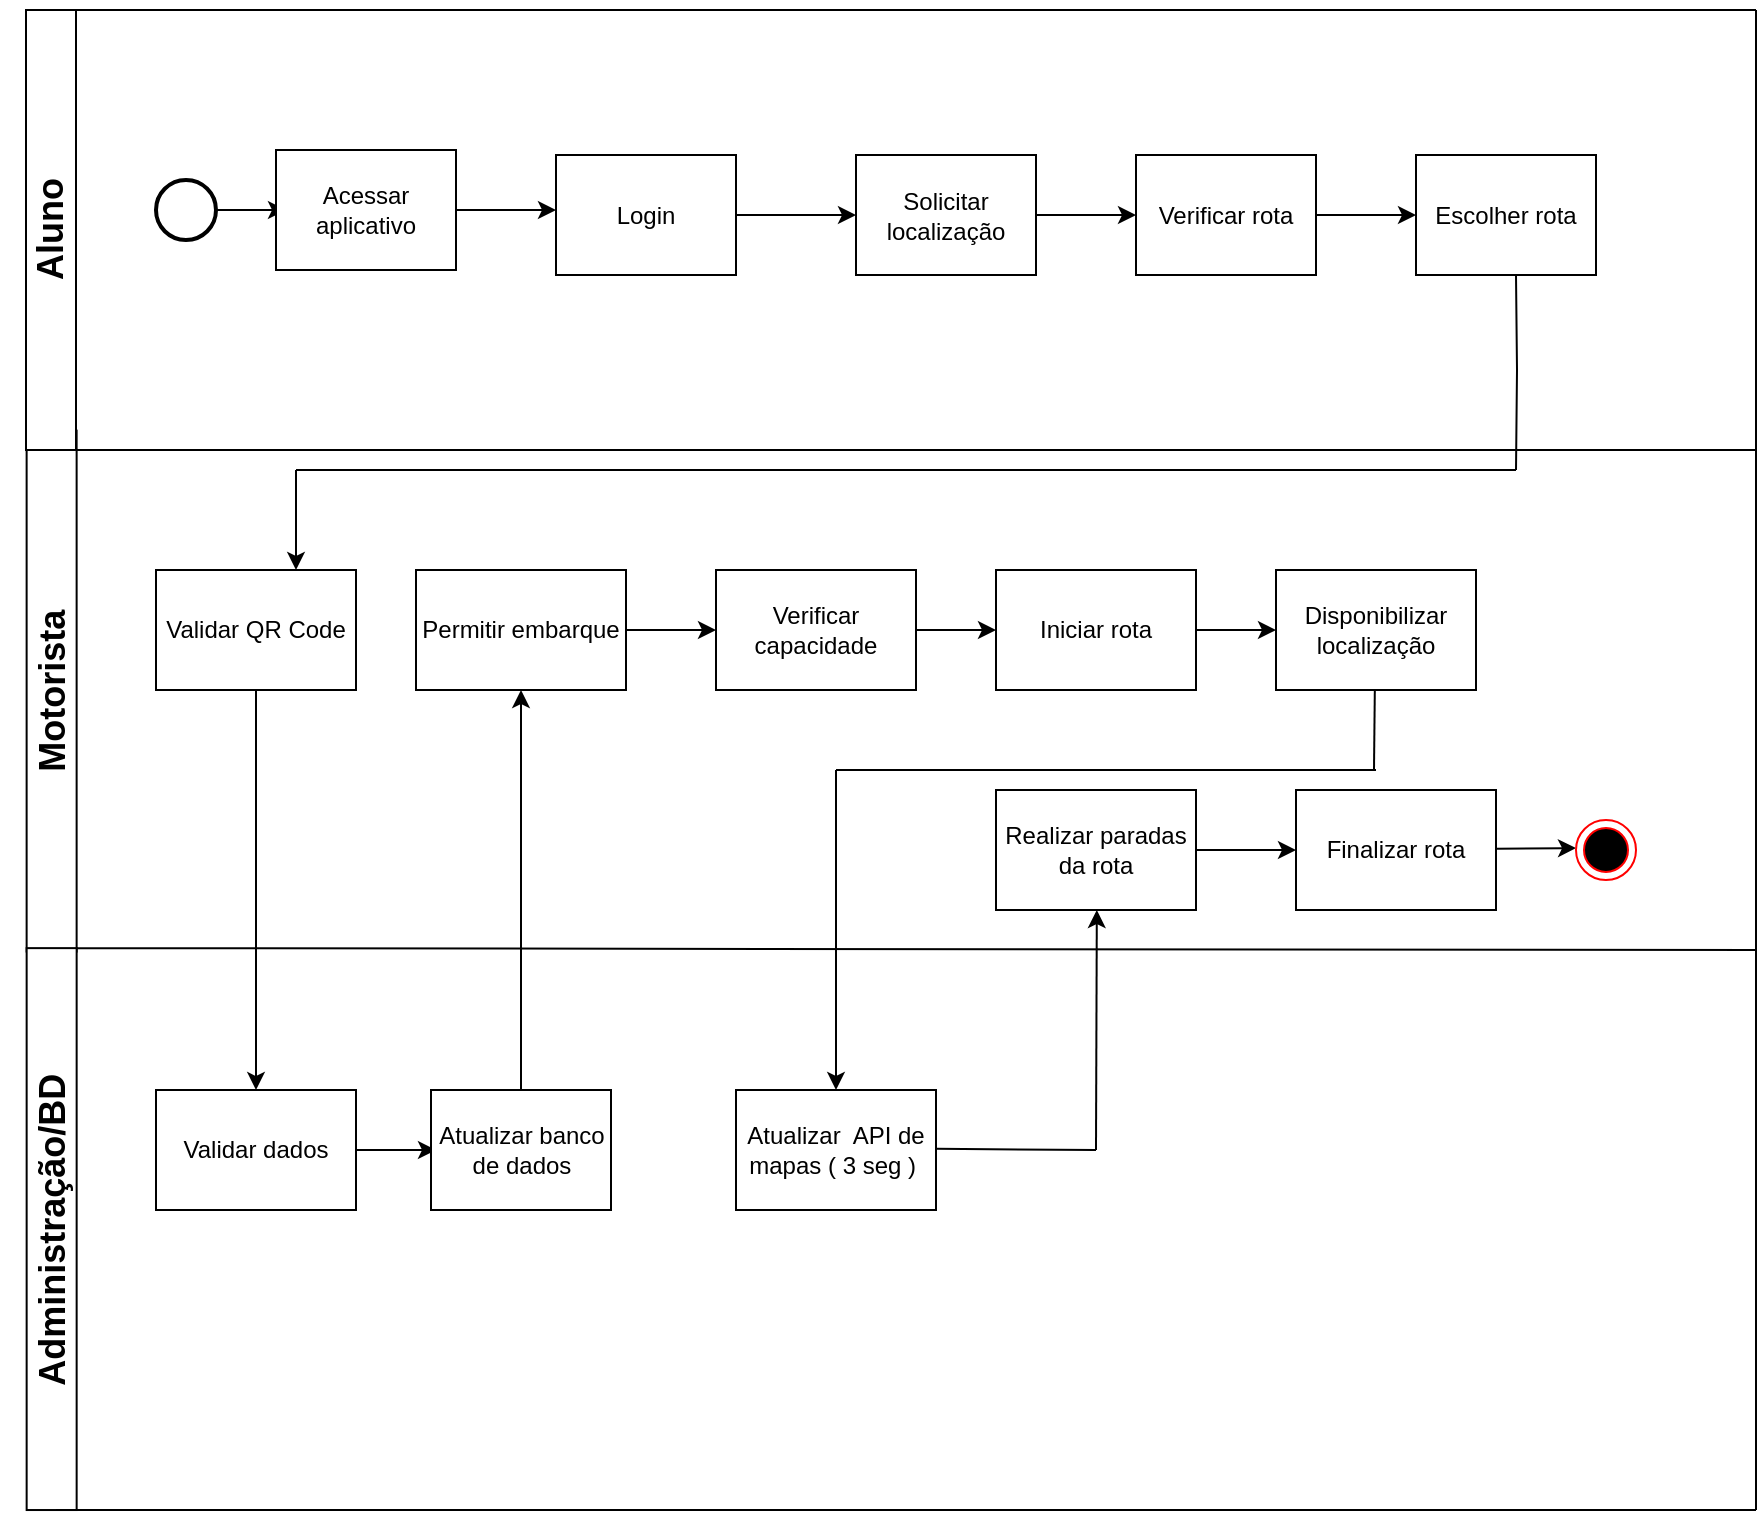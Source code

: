 <mxfile version="27.0.4">
  <diagram id="C5RBs43oDa-KdzZeNtuy" name="Page-1">
    <mxGraphModel dx="1771" dy="820" grid="1" gridSize="10" guides="1" tooltips="1" connect="1" arrows="1" fold="1" page="1" pageScale="1" pageWidth="827" pageHeight="1169" math="0" shadow="0">
      <root>
        <mxCell id="WIyWlLk6GJQsqaUBKTNV-0" />
        <mxCell id="WIyWlLk6GJQsqaUBKTNV-1" parent="WIyWlLk6GJQsqaUBKTNV-0" />
        <mxCell id="Kz-h3ll6QVOeyuXCkkza-0" value="&lt;h2&gt;&lt;br&gt;&lt;/h2&gt;" style="text;html=1;align=center;verticalAlign=middle;whiteSpace=wrap;rounded=0;rotation=-90;" vertex="1" parent="WIyWlLk6GJQsqaUBKTNV-1">
          <mxGeometry x="-50" y="70" width="170" height="40" as="geometry" />
        </mxCell>
        <mxCell id="Kz-h3ll6QVOeyuXCkkza-2" value="&lt;h2&gt;Motorista&lt;/h2&gt;" style="html=1;whiteSpace=wrap;rotation=-90;" vertex="1" parent="WIyWlLk6GJQsqaUBKTNV-1">
          <mxGeometry x="-102.42" y="338.04" width="260.47" height="25" as="geometry" />
        </mxCell>
        <mxCell id="Kz-h3ll6QVOeyuXCkkza-3" value="&lt;h2&gt;Aluno&lt;/h2&gt;" style="html=1;whiteSpace=wrap;rotation=-90;" vertex="1" parent="WIyWlLk6GJQsqaUBKTNV-1">
          <mxGeometry x="-82.5" y="107.5" width="220" height="25" as="geometry" />
        </mxCell>
        <mxCell id="Kz-h3ll6QVOeyuXCkkza-7" style="edgeStyle=orthogonalEdgeStyle;rounded=0;orthogonalLoop=1;jettySize=auto;html=1;exitX=1;exitY=0.5;exitDx=0;exitDy=0;exitPerimeter=0;" edge="1" parent="WIyWlLk6GJQsqaUBKTNV-1" source="Kz-h3ll6QVOeyuXCkkza-6">
          <mxGeometry relative="1" as="geometry">
            <mxPoint x="145" y="110.5" as="targetPoint" />
          </mxGeometry>
        </mxCell>
        <mxCell id="Kz-h3ll6QVOeyuXCkkza-6" value="" style="strokeWidth=2;html=1;shape=mxgraph.flowchart.start_2;whiteSpace=wrap;" vertex="1" parent="WIyWlLk6GJQsqaUBKTNV-1">
          <mxGeometry x="80" y="95" width="30" height="30" as="geometry" />
        </mxCell>
        <mxCell id="Kz-h3ll6QVOeyuXCkkza-10" style="edgeStyle=orthogonalEdgeStyle;rounded=0;orthogonalLoop=1;jettySize=auto;html=1;exitX=1;exitY=0.5;exitDx=0;exitDy=0;" edge="1" parent="WIyWlLk6GJQsqaUBKTNV-1" source="Kz-h3ll6QVOeyuXCkkza-9">
          <mxGeometry relative="1" as="geometry">
            <mxPoint x="280" y="110" as="targetPoint" />
          </mxGeometry>
        </mxCell>
        <mxCell id="Kz-h3ll6QVOeyuXCkkza-9" value="Acessar aplicativo" style="rounded=0;whiteSpace=wrap;html=1;" vertex="1" parent="WIyWlLk6GJQsqaUBKTNV-1">
          <mxGeometry x="140" y="80" width="90" height="60" as="geometry" />
        </mxCell>
        <mxCell id="Kz-h3ll6QVOeyuXCkkza-12" value="Acessar aplicativo" style="rounded=0;whiteSpace=wrap;html=1;" vertex="1" parent="WIyWlLk6GJQsqaUBKTNV-1">
          <mxGeometry x="140" y="80" width="90" height="60" as="geometry" />
        </mxCell>
        <mxCell id="Kz-h3ll6QVOeyuXCkkza-19" style="edgeStyle=orthogonalEdgeStyle;rounded=0;orthogonalLoop=1;jettySize=auto;html=1;" edge="1" parent="WIyWlLk6GJQsqaUBKTNV-1" source="Kz-h3ll6QVOeyuXCkkza-13">
          <mxGeometry relative="1" as="geometry">
            <mxPoint x="430" y="112.5" as="targetPoint" />
          </mxGeometry>
        </mxCell>
        <mxCell id="Kz-h3ll6QVOeyuXCkkza-13" value="Login" style="rounded=0;whiteSpace=wrap;html=1;" vertex="1" parent="WIyWlLk6GJQsqaUBKTNV-1">
          <mxGeometry x="280" y="82.5" width="90" height="60" as="geometry" />
        </mxCell>
        <mxCell id="Kz-h3ll6QVOeyuXCkkza-23" style="edgeStyle=orthogonalEdgeStyle;rounded=0;orthogonalLoop=1;jettySize=auto;html=1;" edge="1" parent="WIyWlLk6GJQsqaUBKTNV-1" source="Kz-h3ll6QVOeyuXCkkza-20">
          <mxGeometry relative="1" as="geometry">
            <mxPoint x="570" y="112.5" as="targetPoint" />
          </mxGeometry>
        </mxCell>
        <mxCell id="Kz-h3ll6QVOeyuXCkkza-20" value="Solicitar localização" style="rounded=0;whiteSpace=wrap;html=1;" vertex="1" parent="WIyWlLk6GJQsqaUBKTNV-1">
          <mxGeometry x="430" y="82.5" width="90" height="60" as="geometry" />
        </mxCell>
        <mxCell id="Kz-h3ll6QVOeyuXCkkza-26" style="edgeStyle=orthogonalEdgeStyle;rounded=0;orthogonalLoop=1;jettySize=auto;html=1;" edge="1" parent="WIyWlLk6GJQsqaUBKTNV-1" source="Kz-h3ll6QVOeyuXCkkza-24">
          <mxGeometry relative="1" as="geometry">
            <mxPoint x="710" y="112.5" as="targetPoint" />
          </mxGeometry>
        </mxCell>
        <mxCell id="Kz-h3ll6QVOeyuXCkkza-24" value="Verificar rota" style="rounded=0;whiteSpace=wrap;html=1;" vertex="1" parent="WIyWlLk6GJQsqaUBKTNV-1">
          <mxGeometry x="570" y="82.5" width="90" height="60" as="geometry" />
        </mxCell>
        <mxCell id="Kz-h3ll6QVOeyuXCkkza-27" value="Escolher rota" style="rounded=0;whiteSpace=wrap;html=1;" vertex="1" parent="WIyWlLk6GJQsqaUBKTNV-1">
          <mxGeometry x="710" y="82.5" width="90" height="60" as="geometry" />
        </mxCell>
        <mxCell id="Kz-h3ll6QVOeyuXCkkza-40" value="" style="endArrow=none;html=1;rounded=0;" edge="1" parent="WIyWlLk6GJQsqaUBKTNV-1">
          <mxGeometry width="50" height="50" relative="1" as="geometry">
            <mxPoint x="760" y="240" as="sourcePoint" />
            <mxPoint x="760" y="142.5" as="targetPoint" />
            <Array as="points">
              <mxPoint x="760.5" y="190" />
            </Array>
          </mxGeometry>
        </mxCell>
        <mxCell id="Kz-h3ll6QVOeyuXCkkza-45" value="" style="endArrow=none;html=1;rounded=0;" edge="1" parent="WIyWlLk6GJQsqaUBKTNV-1">
          <mxGeometry width="50" height="50" relative="1" as="geometry">
            <mxPoint x="150" y="240" as="sourcePoint" />
            <mxPoint x="760" y="240" as="targetPoint" />
          </mxGeometry>
        </mxCell>
        <mxCell id="Kz-h3ll6QVOeyuXCkkza-49" value="" style="endArrow=classic;html=1;rounded=0;" edge="1" parent="WIyWlLk6GJQsqaUBKTNV-1">
          <mxGeometry width="50" height="50" relative="1" as="geometry">
            <mxPoint x="150" y="240" as="sourcePoint" />
            <mxPoint x="150" y="290" as="targetPoint" />
          </mxGeometry>
        </mxCell>
        <mxCell id="Kz-h3ll6QVOeyuXCkkza-67" style="edgeStyle=orthogonalEdgeStyle;rounded=0;orthogonalLoop=1;jettySize=auto;html=1;entryX=0.5;entryY=0;entryDx=0;entryDy=0;" edge="1" parent="WIyWlLk6GJQsqaUBKTNV-1" source="Kz-h3ll6QVOeyuXCkkza-50" target="Kz-h3ll6QVOeyuXCkkza-55">
          <mxGeometry relative="1" as="geometry" />
        </mxCell>
        <mxCell id="Kz-h3ll6QVOeyuXCkkza-50" value="Validar QR Code" style="rounded=0;whiteSpace=wrap;html=1;" vertex="1" parent="WIyWlLk6GJQsqaUBKTNV-1">
          <mxGeometry x="80" y="290" width="100" height="60" as="geometry" />
        </mxCell>
        <mxCell id="Kz-h3ll6QVOeyuXCkkza-53" value="&lt;h2&gt;Administração/BD&lt;/h2&gt;" style="html=1;whiteSpace=wrap;rotation=-90;" vertex="1" parent="WIyWlLk6GJQsqaUBKTNV-1">
          <mxGeometry x="-112.65" y="607.04" width="280.95" height="25" as="geometry" />
        </mxCell>
        <mxCell id="Kz-h3ll6QVOeyuXCkkza-56" style="edgeStyle=orthogonalEdgeStyle;rounded=0;orthogonalLoop=1;jettySize=auto;html=1;exitX=1;exitY=0.5;exitDx=0;exitDy=0;" edge="1" parent="WIyWlLk6GJQsqaUBKTNV-1" source="Kz-h3ll6QVOeyuXCkkza-55">
          <mxGeometry relative="1" as="geometry">
            <mxPoint x="220" y="580" as="targetPoint" />
          </mxGeometry>
        </mxCell>
        <mxCell id="Kz-h3ll6QVOeyuXCkkza-55" value="Validar dados" style="rounded=0;whiteSpace=wrap;html=1;" vertex="1" parent="WIyWlLk6GJQsqaUBKTNV-1">
          <mxGeometry x="80" y="550" width="100" height="60" as="geometry" />
        </mxCell>
        <mxCell id="Kz-h3ll6QVOeyuXCkkza-69" style="edgeStyle=orthogonalEdgeStyle;rounded=0;orthogonalLoop=1;jettySize=auto;html=1;entryX=0.5;entryY=1;entryDx=0;entryDy=0;" edge="1" parent="WIyWlLk6GJQsqaUBKTNV-1" source="Kz-h3ll6QVOeyuXCkkza-57" target="Kz-h3ll6QVOeyuXCkkza-60">
          <mxGeometry relative="1" as="geometry" />
        </mxCell>
        <mxCell id="Kz-h3ll6QVOeyuXCkkza-57" value="Atualizar banco de dados" style="rounded=0;whiteSpace=wrap;html=1;" vertex="1" parent="WIyWlLk6GJQsqaUBKTNV-1">
          <mxGeometry x="217.5" y="550" width="90" height="60" as="geometry" />
        </mxCell>
        <mxCell id="Kz-h3ll6QVOeyuXCkkza-61" style="edgeStyle=orthogonalEdgeStyle;rounded=0;orthogonalLoop=1;jettySize=auto;html=1;" edge="1" parent="WIyWlLk6GJQsqaUBKTNV-1" source="Kz-h3ll6QVOeyuXCkkza-60">
          <mxGeometry relative="1" as="geometry">
            <mxPoint x="360" y="320" as="targetPoint" />
          </mxGeometry>
        </mxCell>
        <mxCell id="Kz-h3ll6QVOeyuXCkkza-60" value="Permitir embarque" style="rounded=0;whiteSpace=wrap;html=1;" vertex="1" parent="WIyWlLk6GJQsqaUBKTNV-1">
          <mxGeometry x="210" y="290" width="105" height="60" as="geometry" />
        </mxCell>
        <mxCell id="Kz-h3ll6QVOeyuXCkkza-64" style="edgeStyle=orthogonalEdgeStyle;rounded=0;orthogonalLoop=1;jettySize=auto;html=1;" edge="1" parent="WIyWlLk6GJQsqaUBKTNV-1" source="Kz-h3ll6QVOeyuXCkkza-62">
          <mxGeometry relative="1" as="geometry">
            <mxPoint x="500" y="320" as="targetPoint" />
          </mxGeometry>
        </mxCell>
        <mxCell id="Kz-h3ll6QVOeyuXCkkza-62" value="Verificar capacidade" style="rounded=0;whiteSpace=wrap;html=1;" vertex="1" parent="WIyWlLk6GJQsqaUBKTNV-1">
          <mxGeometry x="360" y="290" width="100" height="60" as="geometry" />
        </mxCell>
        <mxCell id="Kz-h3ll6QVOeyuXCkkza-71" style="edgeStyle=orthogonalEdgeStyle;rounded=0;orthogonalLoop=1;jettySize=auto;html=1;" edge="1" parent="WIyWlLk6GJQsqaUBKTNV-1" source="Kz-h3ll6QVOeyuXCkkza-65">
          <mxGeometry relative="1" as="geometry">
            <mxPoint x="640" y="320" as="targetPoint" />
          </mxGeometry>
        </mxCell>
        <mxCell id="Kz-h3ll6QVOeyuXCkkza-65" value="Iniciar rota" style="rounded=0;whiteSpace=wrap;html=1;" vertex="1" parent="WIyWlLk6GJQsqaUBKTNV-1">
          <mxGeometry x="500" y="290" width="100" height="60" as="geometry" />
        </mxCell>
        <mxCell id="Kz-h3ll6QVOeyuXCkkza-72" value="Disponibilizar localização" style="rounded=0;whiteSpace=wrap;html=1;" vertex="1" parent="WIyWlLk6GJQsqaUBKTNV-1">
          <mxGeometry x="640" y="290" width="100" height="60" as="geometry" />
        </mxCell>
        <mxCell id="Kz-h3ll6QVOeyuXCkkza-74" value="Atualizar&amp;nbsp; API de mapas ( 3 seg )&amp;nbsp;" style="rounded=0;whiteSpace=wrap;html=1;" vertex="1" parent="WIyWlLk6GJQsqaUBKTNV-1">
          <mxGeometry x="370" y="550" width="100" height="60" as="geometry" />
        </mxCell>
        <mxCell id="Kz-h3ll6QVOeyuXCkkza-80" value="" style="endArrow=classic;html=1;rounded=0;" edge="1" parent="WIyWlLk6GJQsqaUBKTNV-1">
          <mxGeometry width="50" height="50" relative="1" as="geometry">
            <mxPoint x="420" y="390" as="sourcePoint" />
            <mxPoint x="420" y="550" as="targetPoint" />
          </mxGeometry>
        </mxCell>
        <mxCell id="Kz-h3ll6QVOeyuXCkkza-83" value="" style="endArrow=none;html=1;rounded=0;" edge="1" parent="WIyWlLk6GJQsqaUBKTNV-1">
          <mxGeometry width="50" height="50" relative="1" as="geometry">
            <mxPoint x="689" y="390" as="sourcePoint" />
            <mxPoint x="689.41" y="350" as="targetPoint" />
          </mxGeometry>
        </mxCell>
        <mxCell id="Kz-h3ll6QVOeyuXCkkza-84" value="" style="endArrow=none;html=1;rounded=0;" edge="1" parent="WIyWlLk6GJQsqaUBKTNV-1">
          <mxGeometry width="50" height="50" relative="1" as="geometry">
            <mxPoint x="420" y="390" as="sourcePoint" />
            <mxPoint x="690" y="390" as="targetPoint" />
          </mxGeometry>
        </mxCell>
        <mxCell id="Kz-h3ll6QVOeyuXCkkza-86" value="" style="endArrow=none;html=1;rounded=0;" edge="1" parent="WIyWlLk6GJQsqaUBKTNV-1">
          <mxGeometry width="50" height="50" relative="1" as="geometry">
            <mxPoint x="470" y="579.41" as="sourcePoint" />
            <mxPoint x="550" y="580" as="targetPoint" />
          </mxGeometry>
        </mxCell>
        <mxCell id="Kz-h3ll6QVOeyuXCkkza-90" style="edgeStyle=orthogonalEdgeStyle;rounded=0;orthogonalLoop=1;jettySize=auto;html=1;" edge="1" parent="WIyWlLk6GJQsqaUBKTNV-1" source="Kz-h3ll6QVOeyuXCkkza-87">
          <mxGeometry relative="1" as="geometry">
            <mxPoint x="650" y="430" as="targetPoint" />
          </mxGeometry>
        </mxCell>
        <mxCell id="Kz-h3ll6QVOeyuXCkkza-87" value="Realizar paradas da rota" style="rounded=0;whiteSpace=wrap;html=1;" vertex="1" parent="WIyWlLk6GJQsqaUBKTNV-1">
          <mxGeometry x="500" y="400" width="100" height="60" as="geometry" />
        </mxCell>
        <mxCell id="Kz-h3ll6QVOeyuXCkkza-89" value="" style="endArrow=classic;html=1;rounded=0;" edge="1" parent="WIyWlLk6GJQsqaUBKTNV-1">
          <mxGeometry width="50" height="50" relative="1" as="geometry">
            <mxPoint x="550" y="580" as="sourcePoint" />
            <mxPoint x="550.41" y="460" as="targetPoint" />
          </mxGeometry>
        </mxCell>
        <mxCell id="Kz-h3ll6QVOeyuXCkkza-91" value="Finalizar rota" style="rounded=0;whiteSpace=wrap;html=1;" vertex="1" parent="WIyWlLk6GJQsqaUBKTNV-1">
          <mxGeometry x="650" y="400" width="100" height="60" as="geometry" />
        </mxCell>
        <mxCell id="Kz-h3ll6QVOeyuXCkkza-92" value="" style="endArrow=classic;html=1;rounded=0;" edge="1" parent="WIyWlLk6GJQsqaUBKTNV-1">
          <mxGeometry width="50" height="50" relative="1" as="geometry">
            <mxPoint x="750" y="429.41" as="sourcePoint" />
            <mxPoint x="790" y="429" as="targetPoint" />
          </mxGeometry>
        </mxCell>
        <mxCell id="Kz-h3ll6QVOeyuXCkkza-93" value="" style="ellipse;html=1;shape=endState;fillColor=#000000;strokeColor=#ff0000;" vertex="1" parent="WIyWlLk6GJQsqaUBKTNV-1">
          <mxGeometry x="790" y="415" width="30" height="30" as="geometry" />
        </mxCell>
        <mxCell id="Kz-h3ll6QVOeyuXCkkza-94" value="" style="endArrow=none;html=1;rounded=0;" edge="1" parent="WIyWlLk6GJQsqaUBKTNV-1">
          <mxGeometry width="50" height="50" relative="1" as="geometry">
            <mxPoint x="30" y="230" as="sourcePoint" />
            <mxPoint x="880" y="230" as="targetPoint" />
          </mxGeometry>
        </mxCell>
        <mxCell id="Kz-h3ll6QVOeyuXCkkza-95" value="" style="endArrow=none;html=1;rounded=0;" edge="1" parent="WIyWlLk6GJQsqaUBKTNV-1">
          <mxGeometry width="50" height="50" relative="1" as="geometry">
            <mxPoint x="35" y="10" as="sourcePoint" />
            <mxPoint x="880" y="10" as="targetPoint" />
          </mxGeometry>
        </mxCell>
        <mxCell id="Kz-h3ll6QVOeyuXCkkza-96" value="" style="endArrow=none;html=1;rounded=0;exitX=1;exitY=1;exitDx=0;exitDy=0;" edge="1" parent="WIyWlLk6GJQsqaUBKTNV-1" source="Kz-h3ll6QVOeyuXCkkza-53">
          <mxGeometry width="50" height="50" relative="1" as="geometry">
            <mxPoint x="50" y="480" as="sourcePoint" />
            <mxPoint x="880" y="480" as="targetPoint" />
          </mxGeometry>
        </mxCell>
        <mxCell id="Kz-h3ll6QVOeyuXCkkza-98" value="" style="endArrow=none;html=1;rounded=0;" edge="1" parent="WIyWlLk6GJQsqaUBKTNV-1">
          <mxGeometry width="50" height="50" relative="1" as="geometry">
            <mxPoint x="30" y="760" as="sourcePoint" />
            <mxPoint x="880" y="760" as="targetPoint" />
          </mxGeometry>
        </mxCell>
        <mxCell id="Kz-h3ll6QVOeyuXCkkza-99" value="" style="endArrow=none;html=1;rounded=0;" edge="1" parent="WIyWlLk6GJQsqaUBKTNV-1">
          <mxGeometry width="50" height="50" relative="1" as="geometry">
            <mxPoint x="880" y="760" as="sourcePoint" />
            <mxPoint x="880" y="10" as="targetPoint" />
          </mxGeometry>
        </mxCell>
      </root>
    </mxGraphModel>
  </diagram>
</mxfile>
